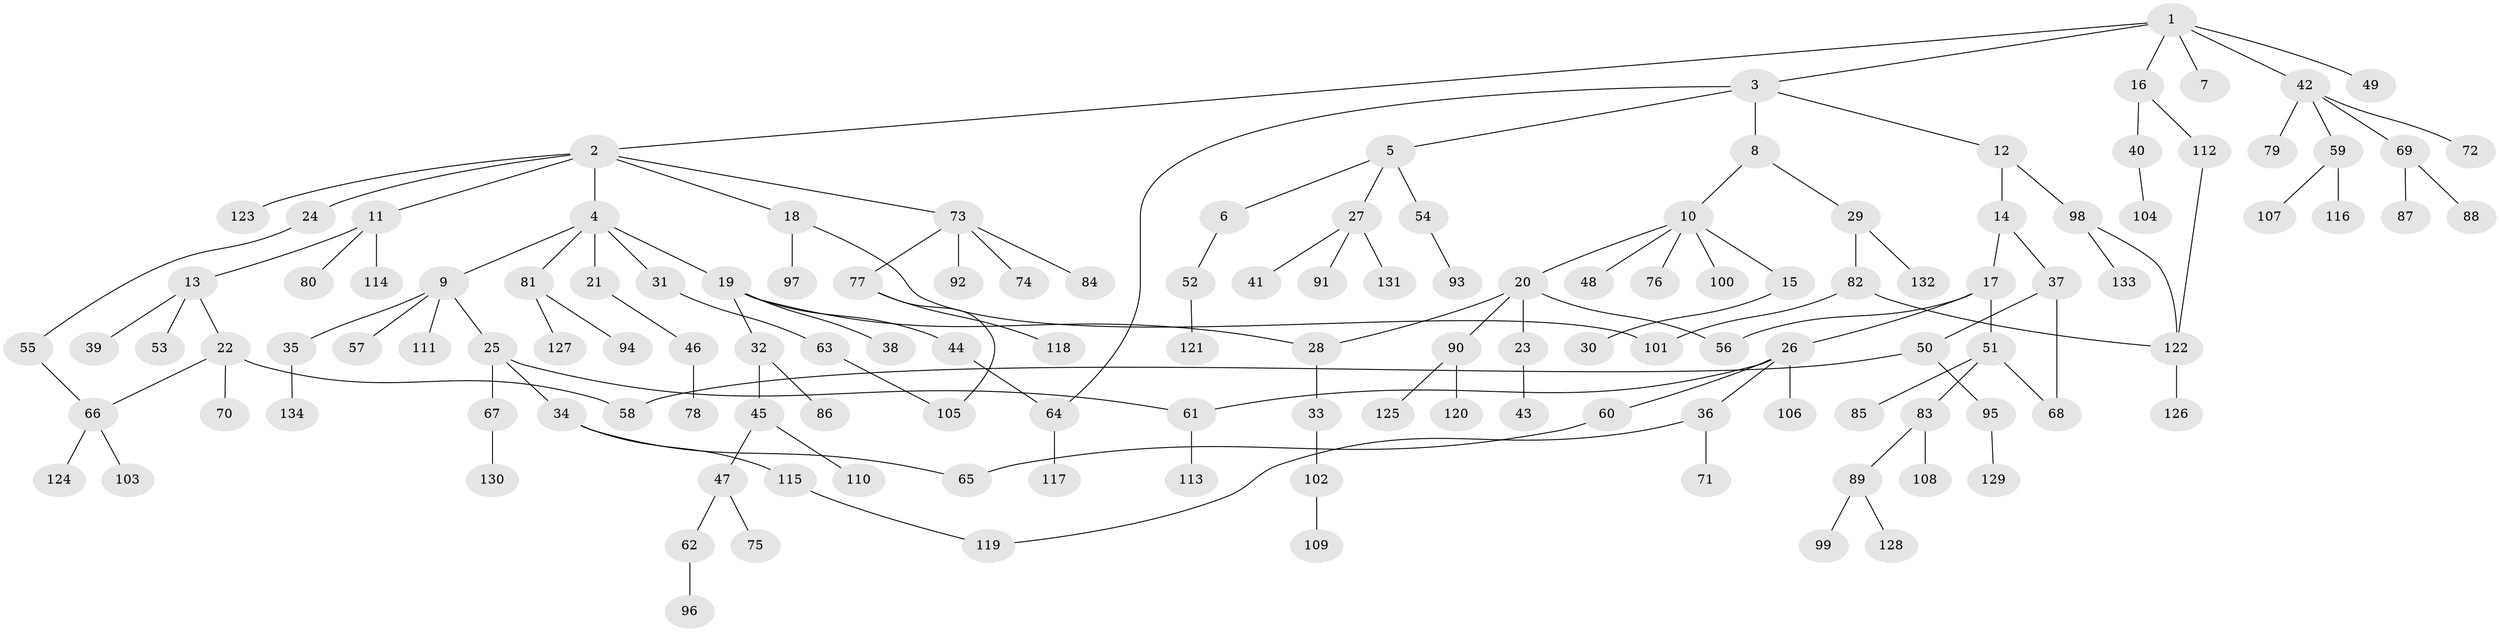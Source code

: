 // coarse degree distribution, {5: 0.044444444444444446, 8: 0.011111111111111112, 6: 0.044444444444444446, 4: 0.05555555555555555, 2: 0.2222222222222222, 1: 0.4444444444444444, 7: 0.011111111111111112, 3: 0.16666666666666666}
// Generated by graph-tools (version 1.1) at 2025/23/03/03/25 07:23:32]
// undirected, 134 vertices, 146 edges
graph export_dot {
graph [start="1"]
  node [color=gray90,style=filled];
  1;
  2;
  3;
  4;
  5;
  6;
  7;
  8;
  9;
  10;
  11;
  12;
  13;
  14;
  15;
  16;
  17;
  18;
  19;
  20;
  21;
  22;
  23;
  24;
  25;
  26;
  27;
  28;
  29;
  30;
  31;
  32;
  33;
  34;
  35;
  36;
  37;
  38;
  39;
  40;
  41;
  42;
  43;
  44;
  45;
  46;
  47;
  48;
  49;
  50;
  51;
  52;
  53;
  54;
  55;
  56;
  57;
  58;
  59;
  60;
  61;
  62;
  63;
  64;
  65;
  66;
  67;
  68;
  69;
  70;
  71;
  72;
  73;
  74;
  75;
  76;
  77;
  78;
  79;
  80;
  81;
  82;
  83;
  84;
  85;
  86;
  87;
  88;
  89;
  90;
  91;
  92;
  93;
  94;
  95;
  96;
  97;
  98;
  99;
  100;
  101;
  102;
  103;
  104;
  105;
  106;
  107;
  108;
  109;
  110;
  111;
  112;
  113;
  114;
  115;
  116;
  117;
  118;
  119;
  120;
  121;
  122;
  123;
  124;
  125;
  126;
  127;
  128;
  129;
  130;
  131;
  132;
  133;
  134;
  1 -- 2;
  1 -- 3;
  1 -- 7;
  1 -- 16;
  1 -- 42;
  1 -- 49;
  2 -- 4;
  2 -- 11;
  2 -- 18;
  2 -- 24;
  2 -- 73;
  2 -- 123;
  3 -- 5;
  3 -- 8;
  3 -- 12;
  3 -- 64;
  4 -- 9;
  4 -- 19;
  4 -- 21;
  4 -- 31;
  4 -- 81;
  5 -- 6;
  5 -- 27;
  5 -- 54;
  6 -- 52;
  8 -- 10;
  8 -- 29;
  9 -- 25;
  9 -- 35;
  9 -- 57;
  9 -- 111;
  10 -- 15;
  10 -- 20;
  10 -- 48;
  10 -- 76;
  10 -- 100;
  11 -- 13;
  11 -- 80;
  11 -- 114;
  12 -- 14;
  12 -- 98;
  13 -- 22;
  13 -- 39;
  13 -- 53;
  14 -- 17;
  14 -- 37;
  15 -- 30;
  16 -- 40;
  16 -- 112;
  17 -- 26;
  17 -- 51;
  17 -- 56;
  18 -- 97;
  18 -- 101;
  19 -- 28;
  19 -- 32;
  19 -- 38;
  19 -- 44;
  20 -- 23;
  20 -- 90;
  20 -- 28;
  20 -- 56;
  21 -- 46;
  22 -- 58;
  22 -- 70;
  22 -- 66;
  23 -- 43;
  24 -- 55;
  25 -- 34;
  25 -- 67;
  25 -- 61;
  26 -- 36;
  26 -- 60;
  26 -- 61;
  26 -- 106;
  27 -- 41;
  27 -- 91;
  27 -- 131;
  28 -- 33;
  29 -- 82;
  29 -- 132;
  31 -- 63;
  32 -- 45;
  32 -- 86;
  33 -- 102;
  34 -- 115;
  34 -- 65;
  35 -- 134;
  36 -- 71;
  36 -- 119;
  37 -- 50;
  37 -- 68;
  40 -- 104;
  42 -- 59;
  42 -- 69;
  42 -- 72;
  42 -- 79;
  44 -- 64;
  45 -- 47;
  45 -- 110;
  46 -- 78;
  47 -- 62;
  47 -- 75;
  50 -- 95;
  50 -- 58;
  51 -- 83;
  51 -- 85;
  51 -- 68;
  52 -- 121;
  54 -- 93;
  55 -- 66;
  59 -- 107;
  59 -- 116;
  60 -- 65;
  61 -- 113;
  62 -- 96;
  63 -- 105;
  64 -- 117;
  66 -- 103;
  66 -- 124;
  67 -- 130;
  69 -- 87;
  69 -- 88;
  73 -- 74;
  73 -- 77;
  73 -- 84;
  73 -- 92;
  77 -- 118;
  77 -- 105;
  81 -- 94;
  81 -- 127;
  82 -- 122;
  82 -- 101;
  83 -- 89;
  83 -- 108;
  89 -- 99;
  89 -- 128;
  90 -- 120;
  90 -- 125;
  95 -- 129;
  98 -- 133;
  98 -- 122;
  102 -- 109;
  112 -- 122;
  115 -- 119;
  122 -- 126;
}
